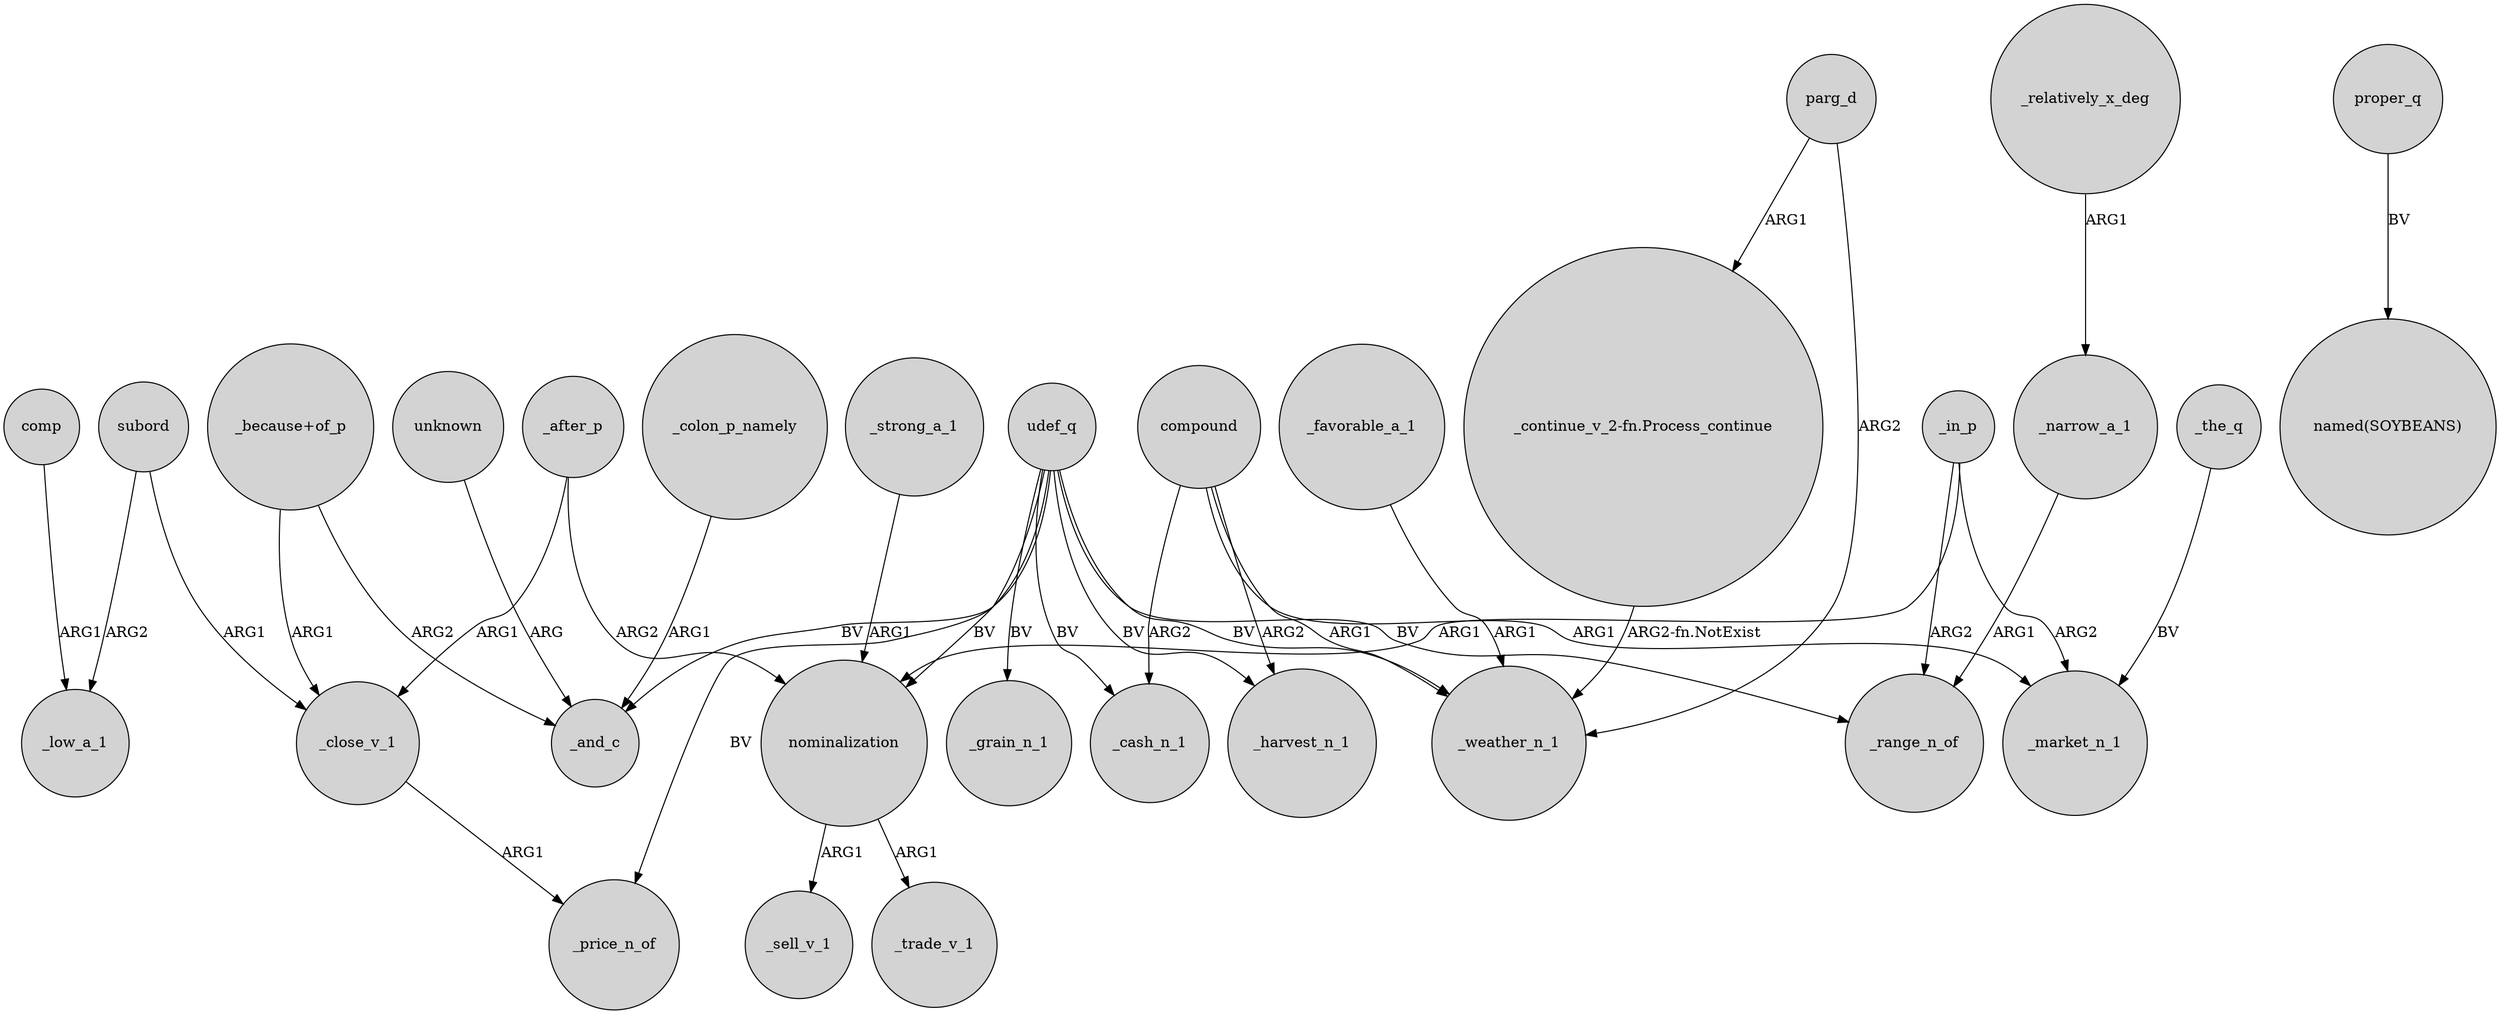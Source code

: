 digraph {
	node [shape=circle style=filled]
	nominalization -> _sell_v_1 [label=ARG1]
	udef_q -> _price_n_of [label=BV]
	_favorable_a_1 -> _weather_n_1 [label=ARG1]
	subord -> _close_v_1 [label=ARG1]
	subord -> _low_a_1 [label=ARG2]
	compound -> _weather_n_1 [label=ARG1]
	parg_d -> "_continue_v_2-fn.Process_continue" [label=ARG1]
	udef_q -> _cash_n_1 [label=BV]
	"_because+of_p" -> _close_v_1 [label=ARG1]
	"_continue_v_2-fn.Process_continue" -> _weather_n_1 [label="ARG2-fn.NotExist"]
	_strong_a_1 -> nominalization [label=ARG1]
	_relatively_x_deg -> _narrow_a_1 [label=ARG1]
	"_because+of_p" -> _and_c [label=ARG2]
	nominalization -> _trade_v_1 [label=ARG1]
	_in_p -> _range_n_of [label=ARG2]
	udef_q -> _weather_n_1 [label=BV]
	_after_p -> _close_v_1 [label=ARG1]
	udef_q -> _grain_n_1 [label=BV]
	_narrow_a_1 -> _range_n_of [label=ARG1]
	unknown -> _and_c [label=ARG]
	parg_d -> _weather_n_1 [label=ARG2]
	compound -> _harvest_n_1 [label=ARG2]
	_in_p -> nominalization [label=ARG1]
	udef_q -> nominalization [label=BV]
	udef_q -> _range_n_of [label=BV]
	_colon_p_namely -> _and_c [label=ARG1]
	_in_p -> _market_n_1 [label=ARG2]
	compound -> _cash_n_1 [label=ARG2]
	compound -> _market_n_1 [label=ARG1]
	proper_q -> "named(SOYBEANS)" [label=BV]
	udef_q -> _and_c [label=BV]
	_the_q -> _market_n_1 [label=BV]
	_after_p -> nominalization [label=ARG2]
	_close_v_1 -> _price_n_of [label=ARG1]
	udef_q -> _harvest_n_1 [label=BV]
	comp -> _low_a_1 [label=ARG1]
}
